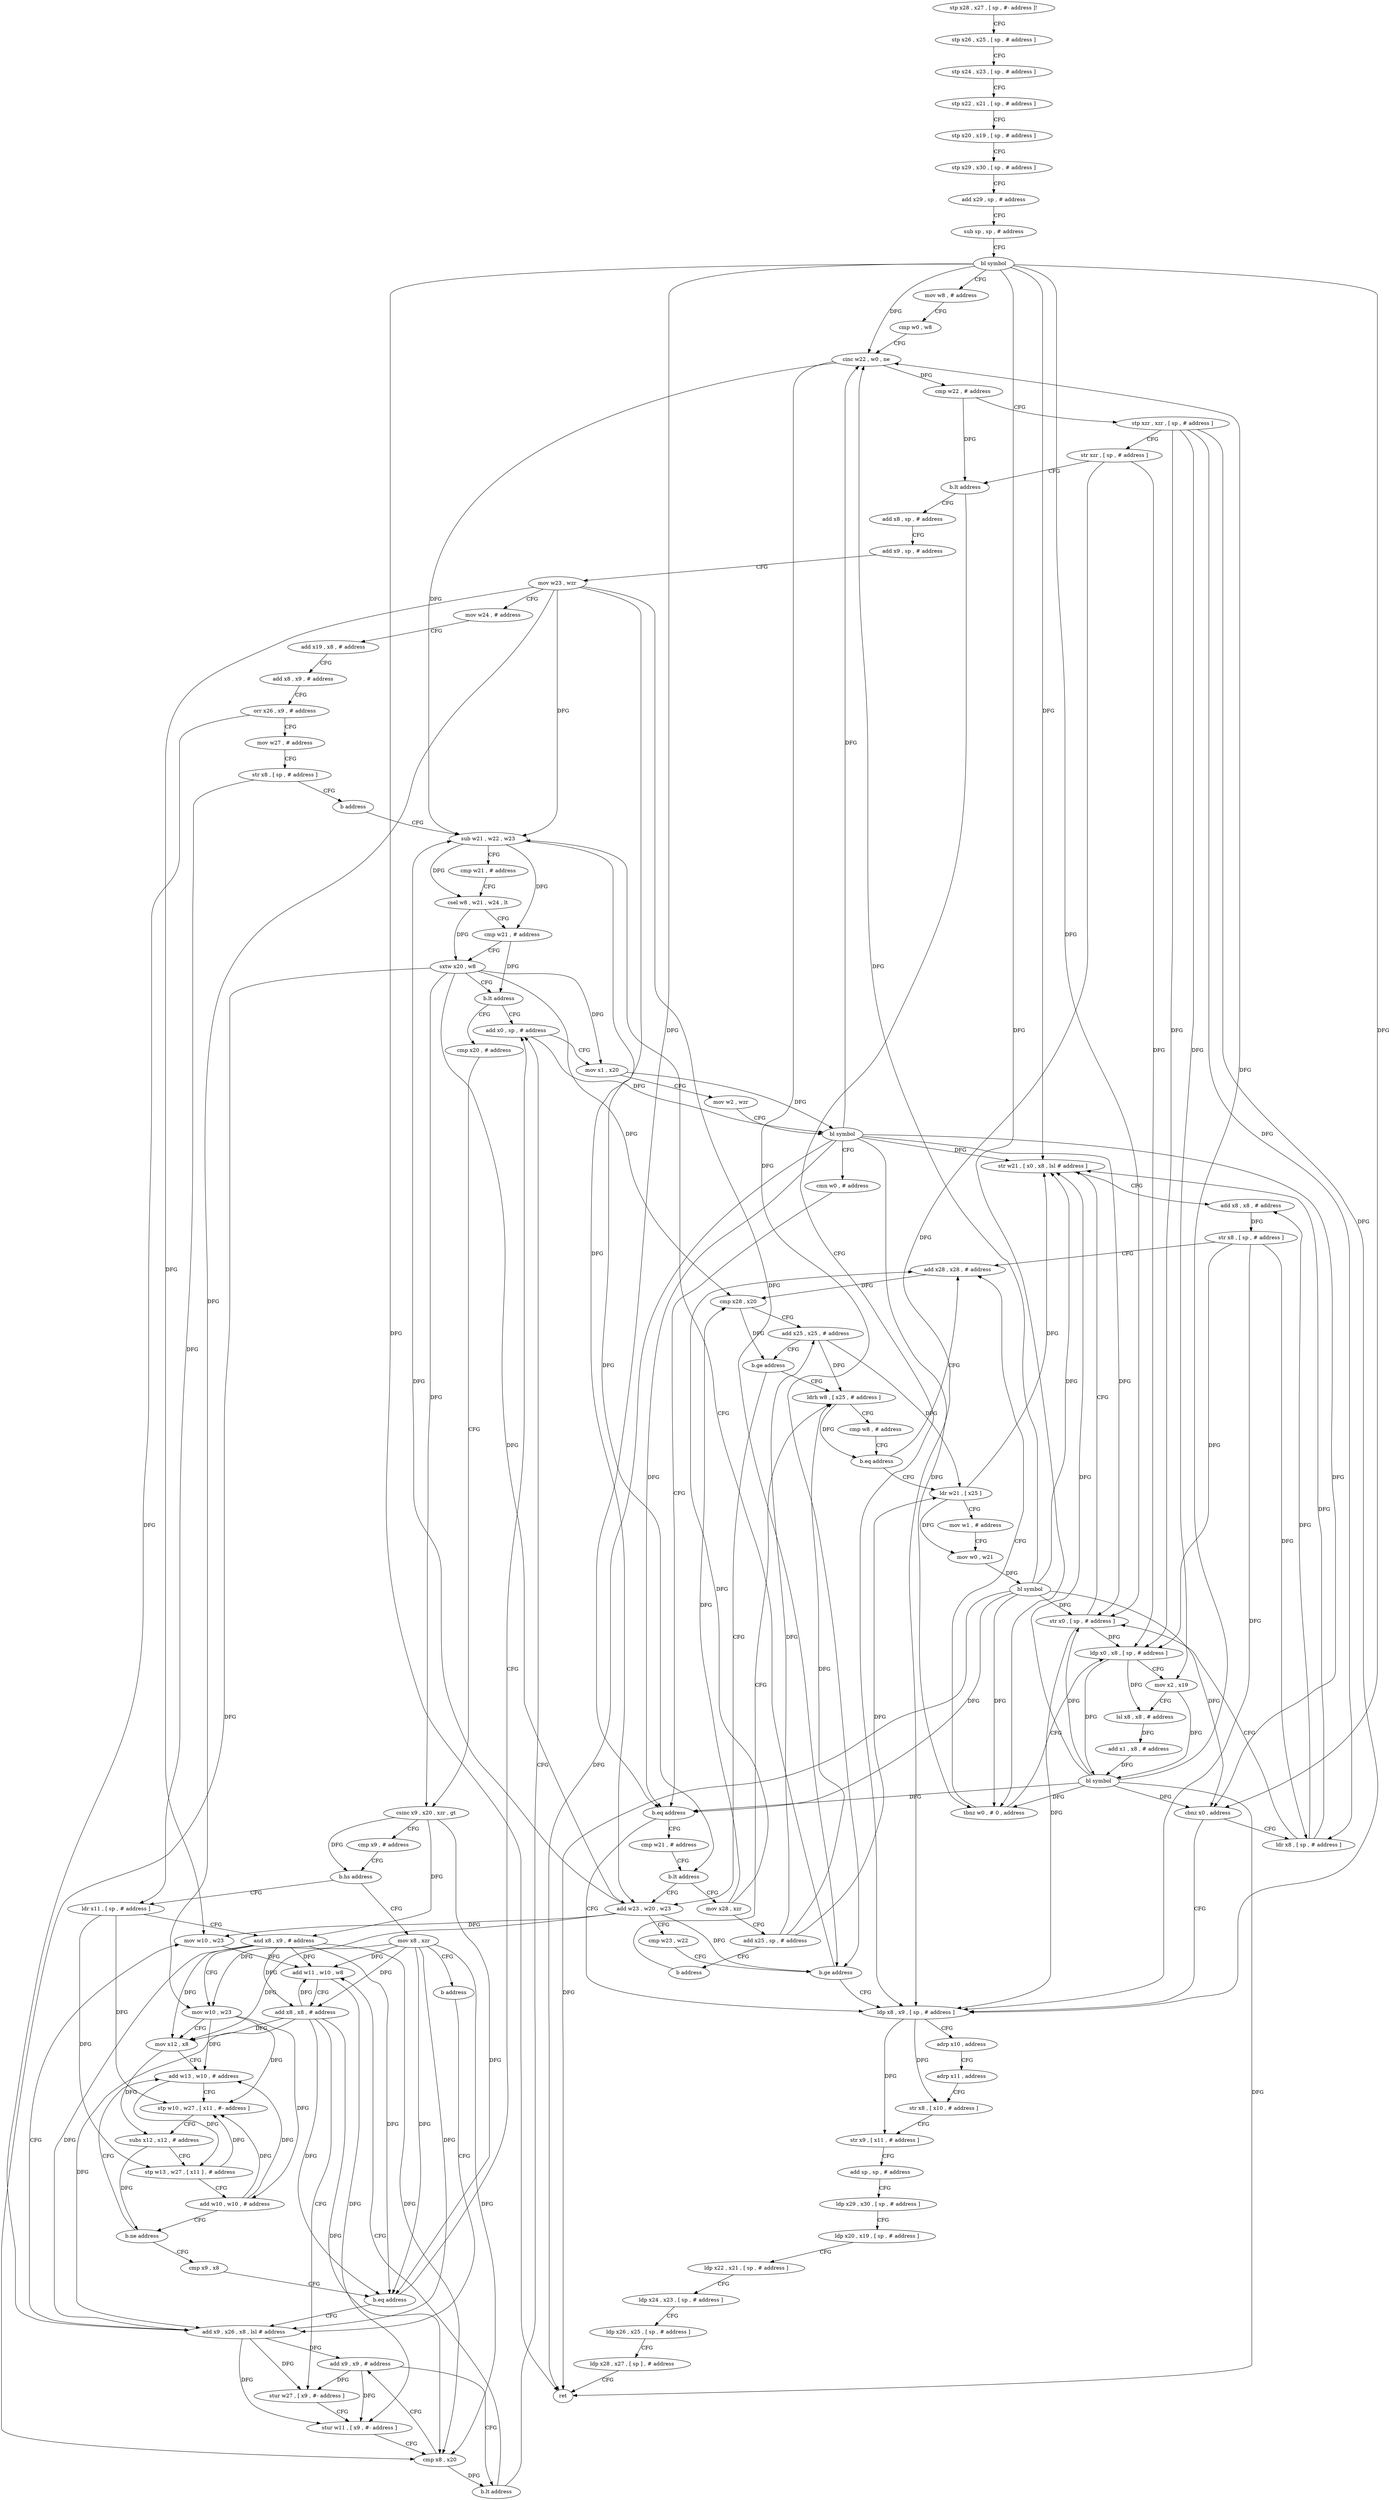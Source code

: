 digraph "func" {
"4261852" [label = "stp x28 , x27 , [ sp , #- address ]!" ]
"4261856" [label = "stp x26 , x25 , [ sp , # address ]" ]
"4261860" [label = "stp x24 , x23 , [ sp , # address ]" ]
"4261864" [label = "stp x22 , x21 , [ sp , # address ]" ]
"4261868" [label = "stp x20 , x19 , [ sp , # address ]" ]
"4261872" [label = "stp x29 , x30 , [ sp , # address ]" ]
"4261876" [label = "add x29 , sp , # address" ]
"4261880" [label = "sub sp , sp , # address" ]
"4261884" [label = "bl symbol" ]
"4261888" [label = "mov w8 , # address" ]
"4261892" [label = "cmp w0 , w8" ]
"4261896" [label = "cinc w22 , w0 , ne" ]
"4261900" [label = "cmp w22 , # address" ]
"4261904" [label = "stp xzr , xzr , [ sp , # address ]" ]
"4261908" [label = "str xzr , [ sp , # address ]" ]
"4261912" [label = "b.lt address" ]
"4262236" [label = "ldp x8 , x9 , [ sp , # address ]" ]
"4261916" [label = "add x8 , sp , # address" ]
"4262240" [label = "adrp x10 , address" ]
"4262244" [label = "adrp x11 , address" ]
"4262248" [label = "str x8 , [ x10 , # address ]" ]
"4262252" [label = "str x9 , [ x11 , # address ]" ]
"4262256" [label = "add sp , sp , # address" ]
"4262260" [label = "ldp x29 , x30 , [ sp , # address ]" ]
"4262264" [label = "ldp x20 , x19 , [ sp , # address ]" ]
"4262268" [label = "ldp x22 , x21 , [ sp , # address ]" ]
"4262272" [label = "ldp x24 , x23 , [ sp , # address ]" ]
"4262276" [label = "ldp x26 , x25 , [ sp , # address ]" ]
"4262280" [label = "ldp x28 , x27 , [ sp ] , # address" ]
"4262284" [label = "ret" ]
"4261920" [label = "add x9 , sp , # address" ]
"4261924" [label = "mov w23 , wzr" ]
"4261928" [label = "mov w24 , # address" ]
"4261932" [label = "add x19 , x8 , # address" ]
"4261936" [label = "add x8 , x9 , # address" ]
"4261940" [label = "orr x26 , x9 , # address" ]
"4261944" [label = "mov w27 , # address" ]
"4261948" [label = "str x8 , [ sp , # address ]" ]
"4261952" [label = "b address" ]
"4261968" [label = "sub w21 , w22 , w23" ]
"4261972" [label = "cmp w21 , # address" ]
"4261976" [label = "csel w8 , w21 , w24 , lt" ]
"4261980" [label = "cmp w21 , # address" ]
"4261984" [label = "sxtw x20 , w8" ]
"4261988" [label = "b.lt address" ]
"4262100" [label = "add x0 , sp , # address" ]
"4261992" [label = "cmp x20 , # address" ]
"4262104" [label = "mov x1 , x20" ]
"4262108" [label = "mov w2 , wzr" ]
"4262112" [label = "bl symbol" ]
"4262116" [label = "cmn w0 , # address" ]
"4262120" [label = "b.eq address" ]
"4262124" [label = "cmp w21 , # address" ]
"4261996" [label = "csinc x9 , x20 , xzr , gt" ]
"4262000" [label = "cmp x9 , # address" ]
"4262004" [label = "b.hs address" ]
"4262016" [label = "ldr x11 , [ sp , # address ]" ]
"4262008" [label = "mov x8 , xzr" ]
"4262128" [label = "b.lt address" ]
"4261956" [label = "add w23 , w20 , w23" ]
"4262132" [label = "mov x28 , xzr" ]
"4262020" [label = "and x8 , x9 , # address" ]
"4262024" [label = "mov w10 , w23" ]
"4262028" [label = "mov x12 , x8" ]
"4262032" [label = "add w13 , w10 , # address" ]
"4262012" [label = "b address" ]
"4262064" [label = "add x9 , x26 , x8 , lsl # address" ]
"4261960" [label = "cmp w23 , w22" ]
"4261964" [label = "b.ge address" ]
"4262136" [label = "add x25 , sp , # address" ]
"4262140" [label = "b address" ]
"4262180" [label = "ldrh w8 , [ x25 , # address ]" ]
"4262036" [label = "stp w10 , w27 , [ x11 , #- address ]" ]
"4262040" [label = "subs x12 , x12 , # address" ]
"4262044" [label = "stp w13 , w27 , [ x11 ] , # address" ]
"4262048" [label = "add w10 , w10 , # address" ]
"4262052" [label = "b.ne address" ]
"4262056" [label = "cmp x9 , x8" ]
"4262060" [label = "b.eq address" ]
"4262068" [label = "mov w10 , w23" ]
"4262072" [label = "add w11 , w10 , w8" ]
"4262184" [label = "cmp w8 , # address" ]
"4262188" [label = "b.eq address" ]
"4262164" [label = "add x28 , x28 , # address" ]
"4262192" [label = "ldr w21 , [ x25 ]" ]
"4262076" [label = "add x8 , x8 , # address" ]
"4262080" [label = "stur w27 , [ x9 , #- address ]" ]
"4262084" [label = "stur w11 , [ x9 , #- address ]" ]
"4262088" [label = "cmp x8 , x20" ]
"4262092" [label = "add x9 , x9 , # address" ]
"4262096" [label = "b.lt address" ]
"4262168" [label = "cmp x28 , x20" ]
"4262172" [label = "add x25 , x25 , # address" ]
"4262176" [label = "b.ge address" ]
"4262196" [label = "mov w1 , # address" ]
"4262200" [label = "mov w0 , w21" ]
"4262204" [label = "bl symbol" ]
"4262208" [label = "tbnz w0 , # 0 , address" ]
"4262212" [label = "ldp x0 , x8 , [ sp , # address ]" ]
"4262216" [label = "mov x2 , x19" ]
"4262220" [label = "lsl x8 , x8 , # address" ]
"4262224" [label = "add x1 , x8 , # address" ]
"4262228" [label = "bl symbol" ]
"4262232" [label = "cbnz x0 , address" ]
"4262144" [label = "ldr x8 , [ sp , # address ]" ]
"4262148" [label = "str x0 , [ sp , # address ]" ]
"4262152" [label = "str w21 , [ x0 , x8 , lsl # address ]" ]
"4262156" [label = "add x8 , x8 , # address" ]
"4262160" [label = "str x8 , [ sp , # address ]" ]
"4261852" -> "4261856" [ label = "CFG" ]
"4261856" -> "4261860" [ label = "CFG" ]
"4261860" -> "4261864" [ label = "CFG" ]
"4261864" -> "4261868" [ label = "CFG" ]
"4261868" -> "4261872" [ label = "CFG" ]
"4261872" -> "4261876" [ label = "CFG" ]
"4261876" -> "4261880" [ label = "CFG" ]
"4261880" -> "4261884" [ label = "CFG" ]
"4261884" -> "4261888" [ label = "CFG" ]
"4261884" -> "4261896" [ label = "DFG" ]
"4261884" -> "4262284" [ label = "DFG" ]
"4261884" -> "4262120" [ label = "DFG" ]
"4261884" -> "4262208" [ label = "DFG" ]
"4261884" -> "4262232" [ label = "DFG" ]
"4261884" -> "4262148" [ label = "DFG" ]
"4261884" -> "4262152" [ label = "DFG" ]
"4261888" -> "4261892" [ label = "CFG" ]
"4261892" -> "4261896" [ label = "CFG" ]
"4261896" -> "4261900" [ label = "DFG" ]
"4261896" -> "4261968" [ label = "DFG" ]
"4261896" -> "4261964" [ label = "DFG" ]
"4261900" -> "4261904" [ label = "CFG" ]
"4261900" -> "4261912" [ label = "DFG" ]
"4261904" -> "4261908" [ label = "CFG" ]
"4261904" -> "4262236" [ label = "DFG" ]
"4261904" -> "4262212" [ label = "DFG" ]
"4261904" -> "4262144" [ label = "DFG" ]
"4261904" -> "4262216" [ label = "DFG" ]
"4261908" -> "4261912" [ label = "CFG" ]
"4261908" -> "4262236" [ label = "DFG" ]
"4261908" -> "4262212" [ label = "DFG" ]
"4261912" -> "4262236" [ label = "CFG" ]
"4261912" -> "4261916" [ label = "CFG" ]
"4262236" -> "4262240" [ label = "CFG" ]
"4262236" -> "4262248" [ label = "DFG" ]
"4262236" -> "4262252" [ label = "DFG" ]
"4261916" -> "4261920" [ label = "CFG" ]
"4262240" -> "4262244" [ label = "CFG" ]
"4262244" -> "4262248" [ label = "CFG" ]
"4262248" -> "4262252" [ label = "CFG" ]
"4262252" -> "4262256" [ label = "CFG" ]
"4262256" -> "4262260" [ label = "CFG" ]
"4262260" -> "4262264" [ label = "CFG" ]
"4262264" -> "4262268" [ label = "CFG" ]
"4262268" -> "4262272" [ label = "CFG" ]
"4262272" -> "4262276" [ label = "CFG" ]
"4262276" -> "4262280" [ label = "CFG" ]
"4262280" -> "4262284" [ label = "CFG" ]
"4261920" -> "4261924" [ label = "CFG" ]
"4261924" -> "4261928" [ label = "CFG" ]
"4261924" -> "4261968" [ label = "DFG" ]
"4261924" -> "4261956" [ label = "DFG" ]
"4261924" -> "4261964" [ label = "DFG" ]
"4261924" -> "4262024" [ label = "DFG" ]
"4261924" -> "4262068" [ label = "DFG" ]
"4261928" -> "4261932" [ label = "CFG" ]
"4261932" -> "4261936" [ label = "CFG" ]
"4261936" -> "4261940" [ label = "CFG" ]
"4261940" -> "4261944" [ label = "CFG" ]
"4261940" -> "4262064" [ label = "DFG" ]
"4261944" -> "4261948" [ label = "CFG" ]
"4261948" -> "4261952" [ label = "CFG" ]
"4261948" -> "4262016" [ label = "DFG" ]
"4261952" -> "4261968" [ label = "CFG" ]
"4261968" -> "4261972" [ label = "CFG" ]
"4261968" -> "4261976" [ label = "DFG" ]
"4261968" -> "4261980" [ label = "DFG" ]
"4261968" -> "4262128" [ label = "DFG" ]
"4261972" -> "4261976" [ label = "CFG" ]
"4261976" -> "4261980" [ label = "CFG" ]
"4261976" -> "4261984" [ label = "DFG" ]
"4261980" -> "4261984" [ label = "CFG" ]
"4261980" -> "4261988" [ label = "DFG" ]
"4261984" -> "4261988" [ label = "CFG" ]
"4261984" -> "4262104" [ label = "DFG" ]
"4261984" -> "4261996" [ label = "DFG" ]
"4261984" -> "4261956" [ label = "DFG" ]
"4261984" -> "4262168" [ label = "DFG" ]
"4261984" -> "4262088" [ label = "DFG" ]
"4261988" -> "4262100" [ label = "CFG" ]
"4261988" -> "4261992" [ label = "CFG" ]
"4262100" -> "4262104" [ label = "CFG" ]
"4262100" -> "4262112" [ label = "DFG" ]
"4261992" -> "4261996" [ label = "CFG" ]
"4262104" -> "4262108" [ label = "CFG" ]
"4262104" -> "4262112" [ label = "DFG" ]
"4262108" -> "4262112" [ label = "CFG" ]
"4262112" -> "4262116" [ label = "CFG" ]
"4262112" -> "4261896" [ label = "DFG" ]
"4262112" -> "4262284" [ label = "DFG" ]
"4262112" -> "4262120" [ label = "DFG" ]
"4262112" -> "4262208" [ label = "DFG" ]
"4262112" -> "4262232" [ label = "DFG" ]
"4262112" -> "4262148" [ label = "DFG" ]
"4262112" -> "4262152" [ label = "DFG" ]
"4262116" -> "4262120" [ label = "CFG" ]
"4262120" -> "4262236" [ label = "CFG" ]
"4262120" -> "4262124" [ label = "CFG" ]
"4262124" -> "4262128" [ label = "CFG" ]
"4261996" -> "4262000" [ label = "CFG" ]
"4261996" -> "4262004" [ label = "DFG" ]
"4261996" -> "4262020" [ label = "DFG" ]
"4261996" -> "4262060" [ label = "DFG" ]
"4262000" -> "4262004" [ label = "CFG" ]
"4262004" -> "4262016" [ label = "CFG" ]
"4262004" -> "4262008" [ label = "CFG" ]
"4262016" -> "4262020" [ label = "CFG" ]
"4262016" -> "4262036" [ label = "DFG" ]
"4262016" -> "4262044" [ label = "DFG" ]
"4262008" -> "4262012" [ label = "CFG" ]
"4262008" -> "4262028" [ label = "DFG" ]
"4262008" -> "4262064" [ label = "DFG" ]
"4262008" -> "4262060" [ label = "DFG" ]
"4262008" -> "4262072" [ label = "DFG" ]
"4262008" -> "4262076" [ label = "DFG" ]
"4262008" -> "4262088" [ label = "DFG" ]
"4262128" -> "4261956" [ label = "CFG" ]
"4262128" -> "4262132" [ label = "CFG" ]
"4261956" -> "4261960" [ label = "CFG" ]
"4261956" -> "4261968" [ label = "DFG" ]
"4261956" -> "4261964" [ label = "DFG" ]
"4261956" -> "4262024" [ label = "DFG" ]
"4261956" -> "4262068" [ label = "DFG" ]
"4262132" -> "4262136" [ label = "CFG" ]
"4262132" -> "4262164" [ label = "DFG" ]
"4262132" -> "4262168" [ label = "DFG" ]
"4262020" -> "4262024" [ label = "CFG" ]
"4262020" -> "4262028" [ label = "DFG" ]
"4262020" -> "4262064" [ label = "DFG" ]
"4262020" -> "4262060" [ label = "DFG" ]
"4262020" -> "4262072" [ label = "DFG" ]
"4262020" -> "4262076" [ label = "DFG" ]
"4262020" -> "4262088" [ label = "DFG" ]
"4262024" -> "4262028" [ label = "CFG" ]
"4262024" -> "4262032" [ label = "DFG" ]
"4262024" -> "4262036" [ label = "DFG" ]
"4262024" -> "4262048" [ label = "DFG" ]
"4262028" -> "4262032" [ label = "CFG" ]
"4262028" -> "4262040" [ label = "DFG" ]
"4262032" -> "4262036" [ label = "CFG" ]
"4262032" -> "4262044" [ label = "DFG" ]
"4262012" -> "4262064" [ label = "CFG" ]
"4262064" -> "4262068" [ label = "CFG" ]
"4262064" -> "4262080" [ label = "DFG" ]
"4262064" -> "4262084" [ label = "DFG" ]
"4262064" -> "4262092" [ label = "DFG" ]
"4261960" -> "4261964" [ label = "CFG" ]
"4261964" -> "4262236" [ label = "CFG" ]
"4261964" -> "4261968" [ label = "CFG" ]
"4262136" -> "4262140" [ label = "CFG" ]
"4262136" -> "4262180" [ label = "DFG" ]
"4262136" -> "4262172" [ label = "DFG" ]
"4262136" -> "4262192" [ label = "DFG" ]
"4262140" -> "4262180" [ label = "CFG" ]
"4262180" -> "4262184" [ label = "CFG" ]
"4262180" -> "4262188" [ label = "DFG" ]
"4262036" -> "4262040" [ label = "CFG" ]
"4262040" -> "4262044" [ label = "CFG" ]
"4262040" -> "4262052" [ label = "DFG" ]
"4262044" -> "4262048" [ label = "CFG" ]
"4262044" -> "4262036" [ label = "DFG" ]
"4262048" -> "4262052" [ label = "CFG" ]
"4262048" -> "4262032" [ label = "DFG" ]
"4262048" -> "4262036" [ label = "DFG" ]
"4262052" -> "4262032" [ label = "CFG" ]
"4262052" -> "4262056" [ label = "CFG" ]
"4262056" -> "4262060" [ label = "CFG" ]
"4262060" -> "4262100" [ label = "CFG" ]
"4262060" -> "4262064" [ label = "CFG" ]
"4262068" -> "4262072" [ label = "DFG" ]
"4262072" -> "4262076" [ label = "CFG" ]
"4262072" -> "4262084" [ label = "DFG" ]
"4262184" -> "4262188" [ label = "CFG" ]
"4262188" -> "4262164" [ label = "CFG" ]
"4262188" -> "4262192" [ label = "CFG" ]
"4262164" -> "4262168" [ label = "DFG" ]
"4262192" -> "4262196" [ label = "CFG" ]
"4262192" -> "4262200" [ label = "DFG" ]
"4262192" -> "4262152" [ label = "DFG" ]
"4262076" -> "4262080" [ label = "CFG" ]
"4262076" -> "4262028" [ label = "DFG" ]
"4262076" -> "4262064" [ label = "DFG" ]
"4262076" -> "4262060" [ label = "DFG" ]
"4262076" -> "4262072" [ label = "DFG" ]
"4262076" -> "4262088" [ label = "DFG" ]
"4262080" -> "4262084" [ label = "CFG" ]
"4262084" -> "4262088" [ label = "CFG" ]
"4262088" -> "4262092" [ label = "CFG" ]
"4262088" -> "4262096" [ label = "DFG" ]
"4262092" -> "4262096" [ label = "CFG" ]
"4262092" -> "4262080" [ label = "DFG" ]
"4262092" -> "4262084" [ label = "DFG" ]
"4262096" -> "4262072" [ label = "CFG" ]
"4262096" -> "4262100" [ label = "CFG" ]
"4262168" -> "4262172" [ label = "CFG" ]
"4262168" -> "4262176" [ label = "DFG" ]
"4262172" -> "4262176" [ label = "CFG" ]
"4262172" -> "4262180" [ label = "DFG" ]
"4262172" -> "4262192" [ label = "DFG" ]
"4262176" -> "4261956" [ label = "CFG" ]
"4262176" -> "4262180" [ label = "CFG" ]
"4262196" -> "4262200" [ label = "CFG" ]
"4262200" -> "4262204" [ label = "DFG" ]
"4262204" -> "4262208" [ label = "DFG" ]
"4262204" -> "4261896" [ label = "DFG" ]
"4262204" -> "4262120" [ label = "DFG" ]
"4262204" -> "4262284" [ label = "DFG" ]
"4262204" -> "4262232" [ label = "DFG" ]
"4262204" -> "4262148" [ label = "DFG" ]
"4262204" -> "4262152" [ label = "DFG" ]
"4262208" -> "4262164" [ label = "CFG" ]
"4262208" -> "4262212" [ label = "CFG" ]
"4262212" -> "4262216" [ label = "CFG" ]
"4262212" -> "4262228" [ label = "DFG" ]
"4262212" -> "4262220" [ label = "DFG" ]
"4262216" -> "4262220" [ label = "CFG" ]
"4262216" -> "4262228" [ label = "DFG" ]
"4262220" -> "4262224" [ label = "DFG" ]
"4262224" -> "4262228" [ label = "DFG" ]
"4262228" -> "4262232" [ label = "DFG" ]
"4262228" -> "4261896" [ label = "DFG" ]
"4262228" -> "4262120" [ label = "DFG" ]
"4262228" -> "4262208" [ label = "DFG" ]
"4262228" -> "4262284" [ label = "DFG" ]
"4262228" -> "4262148" [ label = "DFG" ]
"4262228" -> "4262152" [ label = "DFG" ]
"4262232" -> "4262144" [ label = "CFG" ]
"4262232" -> "4262236" [ label = "CFG" ]
"4262144" -> "4262148" [ label = "CFG" ]
"4262144" -> "4262152" [ label = "DFG" ]
"4262144" -> "4262156" [ label = "DFG" ]
"4262148" -> "4262152" [ label = "CFG" ]
"4262148" -> "4262236" [ label = "DFG" ]
"4262148" -> "4262212" [ label = "DFG" ]
"4262152" -> "4262156" [ label = "CFG" ]
"4262156" -> "4262160" [ label = "DFG" ]
"4262160" -> "4262164" [ label = "CFG" ]
"4262160" -> "4262236" [ label = "DFG" ]
"4262160" -> "4262212" [ label = "DFG" ]
"4262160" -> "4262144" [ label = "DFG" ]
}
